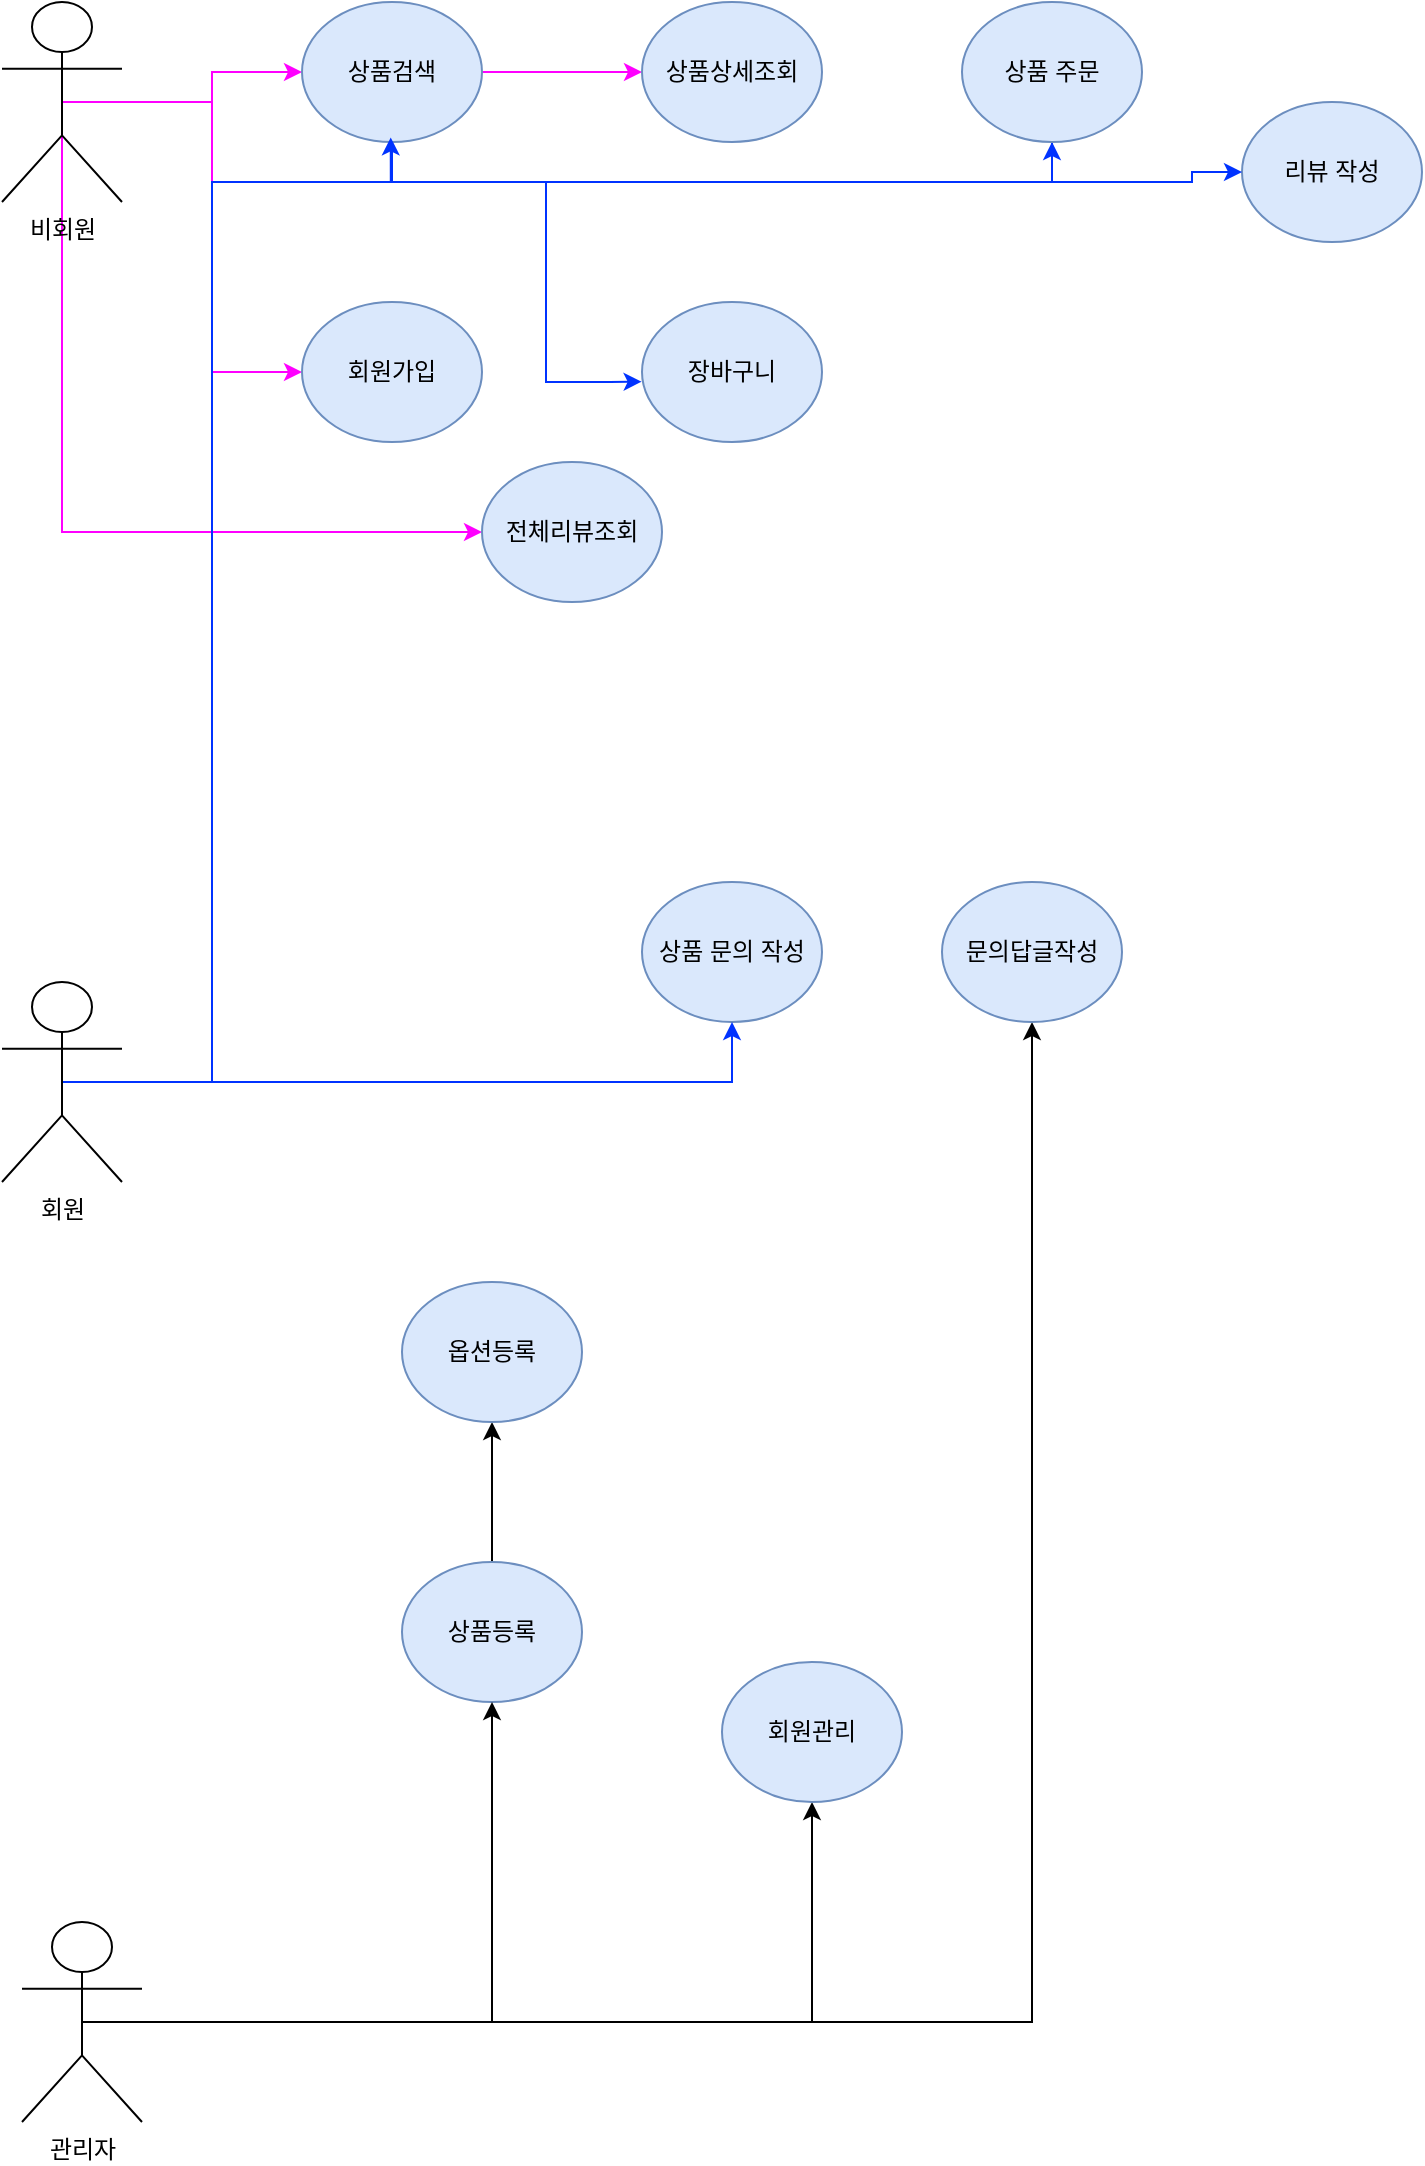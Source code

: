 <mxfile version="22.0.6" type="github" pages="3">
  <diagram name="페이지-1" id="helDZ65J9d7LbhVYJ8TA">
    <mxGraphModel dx="1434" dy="772" grid="1" gridSize="10" guides="1" tooltips="1" connect="1" arrows="1" fold="1" page="1" pageScale="1" pageWidth="827" pageHeight="1169" math="0" shadow="0">
      <root>
        <mxCell id="0" />
        <mxCell id="1" parent="0" />
        <mxCell id="D13G24P_psewHPVKqwpx-32" style="edgeStyle=orthogonalEdgeStyle;rounded=0;orthogonalLoop=1;jettySize=auto;html=1;exitX=0.5;exitY=0.5;exitDx=0;exitDy=0;exitPerimeter=0;strokeColor=#FF00FF;" edge="1" parent="1" source="2ykHLA-YZsZykx7SRu16-1" target="D13G24P_psewHPVKqwpx-1">
          <mxGeometry relative="1" as="geometry" />
        </mxCell>
        <mxCell id="D13G24P_psewHPVKqwpx-33" style="edgeStyle=orthogonalEdgeStyle;rounded=0;orthogonalLoop=1;jettySize=auto;html=1;exitX=0.5;exitY=0.5;exitDx=0;exitDy=0;exitPerimeter=0;entryX=0;entryY=0.5;entryDx=0;entryDy=0;strokeColor=#FF00FF;" edge="1" parent="1" source="2ykHLA-YZsZykx7SRu16-1" target="D13G24P_psewHPVKqwpx-2">
          <mxGeometry relative="1" as="geometry" />
        </mxCell>
        <mxCell id="D13G24P_psewHPVKqwpx-50" style="edgeStyle=orthogonalEdgeStyle;rounded=0;orthogonalLoop=1;jettySize=auto;html=1;exitX=0.5;exitY=0.5;exitDx=0;exitDy=0;exitPerimeter=0;entryX=0;entryY=0.5;entryDx=0;entryDy=0;strokeColor=#FF00FF;" edge="1" parent="1" source="2ykHLA-YZsZykx7SRu16-1" target="D13G24P_psewHPVKqwpx-48">
          <mxGeometry relative="1" as="geometry">
            <Array as="points">
              <mxPoint x="50" y="285" />
            </Array>
          </mxGeometry>
        </mxCell>
        <mxCell id="2ykHLA-YZsZykx7SRu16-1" value="비회원" style="shape=umlActor;verticalLabelPosition=bottom;verticalAlign=top;html=1;outlineConnect=0;" vertex="1" parent="1">
          <mxGeometry x="20" y="20" width="60" height="100" as="geometry" />
        </mxCell>
        <mxCell id="D13G24P_psewHPVKqwpx-39" style="edgeStyle=orthogonalEdgeStyle;rounded=0;orthogonalLoop=1;jettySize=auto;html=1;exitX=0.5;exitY=1;exitDx=0;exitDy=0;strokeColor=#0033FF;" edge="1" parent="1" source="D13G24P_psewHPVKqwpx-1" target="D13G24P_psewHPVKqwpx-28">
          <mxGeometry relative="1" as="geometry">
            <Array as="points">
              <mxPoint x="215" y="110" />
              <mxPoint x="545" y="110" />
            </Array>
          </mxGeometry>
        </mxCell>
        <mxCell id="D13G24P_psewHPVKqwpx-40" style="edgeStyle=orthogonalEdgeStyle;rounded=0;orthogonalLoop=1;jettySize=auto;html=1;exitX=0.5;exitY=1;exitDx=0;exitDy=0;entryX=-0.002;entryY=0.569;entryDx=0;entryDy=0;strokeColor=#0033FF;entryPerimeter=0;" edge="1" parent="1" target="D13G24P_psewHPVKqwpx-5">
          <mxGeometry relative="1" as="geometry">
            <mxPoint x="215" y="110" as="sourcePoint" />
            <mxPoint x="324.0" y="225" as="targetPoint" />
            <Array as="points">
              <mxPoint x="292" y="110" />
              <mxPoint x="292" y="210" />
              <mxPoint x="324" y="210" />
            </Array>
          </mxGeometry>
        </mxCell>
        <mxCell id="D13G24P_psewHPVKqwpx-47" style="edgeStyle=orthogonalEdgeStyle;rounded=0;orthogonalLoop=1;jettySize=auto;html=1;exitX=1;exitY=0.5;exitDx=0;exitDy=0;strokeColor=#FF00FF;" edge="1" parent="1" source="D13G24P_psewHPVKqwpx-1" target="D13G24P_psewHPVKqwpx-44">
          <mxGeometry relative="1" as="geometry" />
        </mxCell>
        <mxCell id="D13G24P_psewHPVKqwpx-1" value="상품검색" style="ellipse;whiteSpace=wrap;html=1;fillColor=#dae8fc;strokeColor=#6c8ebf;" vertex="1" parent="1">
          <mxGeometry x="170" y="20" width="90" height="70" as="geometry" />
        </mxCell>
        <mxCell id="D13G24P_psewHPVKqwpx-2" value="회원가입" style="ellipse;whiteSpace=wrap;html=1;fillColor=#dae8fc;strokeColor=#6c8ebf;" vertex="1" parent="1">
          <mxGeometry x="170" y="170" width="90" height="70" as="geometry" />
        </mxCell>
        <mxCell id="D13G24P_psewHPVKqwpx-5" value="장바구니" style="ellipse;whiteSpace=wrap;html=1;fillColor=#dae8fc;strokeColor=#6c8ebf;" vertex="1" parent="1">
          <mxGeometry x="340" y="170" width="90" height="70" as="geometry" />
        </mxCell>
        <mxCell id="D13G24P_psewHPVKqwpx-7" value="리뷰 작성" style="ellipse;whiteSpace=wrap;html=1;fillColor=#dae8fc;strokeColor=#6c8ebf;verticalAlign=middle;" vertex="1" parent="1">
          <mxGeometry x="640" y="70" width="90" height="70" as="geometry" />
        </mxCell>
        <mxCell id="D13G24P_psewHPVKqwpx-8" value="상품 문의 작성" style="ellipse;whiteSpace=wrap;html=1;fillColor=#dae8fc;strokeColor=#6c8ebf;" vertex="1" parent="1">
          <mxGeometry x="340" y="460" width="90" height="70" as="geometry" />
        </mxCell>
        <mxCell id="D13G24P_psewHPVKqwpx-55" style="edgeStyle=orthogonalEdgeStyle;rounded=0;orthogonalLoop=1;jettySize=auto;html=1;" edge="1" parent="1" source="D13G24P_psewHPVKqwpx-12" target="D13G24P_psewHPVKqwpx-54">
          <mxGeometry relative="1" as="geometry" />
        </mxCell>
        <mxCell id="D13G24P_psewHPVKqwpx-12" value="상품등록" style="ellipse;whiteSpace=wrap;html=1;fillColor=#dae8fc;strokeColor=#6c8ebf;" vertex="1" parent="1">
          <mxGeometry x="220" y="800" width="90" height="70" as="geometry" />
        </mxCell>
        <mxCell id="D13G24P_psewHPVKqwpx-42" style="edgeStyle=orthogonalEdgeStyle;rounded=0;orthogonalLoop=1;jettySize=auto;html=1;exitX=0.5;exitY=1;exitDx=0;exitDy=0;strokeColor=#0033FF;" edge="1" parent="1" source="D13G24P_psewHPVKqwpx-28" target="D13G24P_psewHPVKqwpx-7">
          <mxGeometry relative="1" as="geometry">
            <Array as="points" />
          </mxGeometry>
        </mxCell>
        <mxCell id="D13G24P_psewHPVKqwpx-28" value="상품 주문" style="ellipse;whiteSpace=wrap;html=1;fillColor=#dae8fc;strokeColor=#6c8ebf;" vertex="1" parent="1">
          <mxGeometry x="500" y="20" width="90" height="70" as="geometry" />
        </mxCell>
        <mxCell id="D13G24P_psewHPVKqwpx-38" style="edgeStyle=orthogonalEdgeStyle;rounded=0;orthogonalLoop=1;jettySize=auto;html=1;exitX=0.5;exitY=0.5;exitDx=0;exitDy=0;exitPerimeter=0;entryX=0.493;entryY=0.967;entryDx=0;entryDy=0;strokeColor=#0033FF;entryPerimeter=0;" edge="1" parent="1" target="D13G24P_psewHPVKqwpx-1">
          <mxGeometry relative="1" as="geometry">
            <mxPoint x="50" y="570" as="sourcePoint" />
            <mxPoint x="215" y="100" as="targetPoint" />
            <Array as="points">
              <mxPoint x="50" y="560" />
              <mxPoint x="125" y="560" />
              <mxPoint x="125" y="110" />
              <mxPoint x="214" y="110" />
            </Array>
          </mxGeometry>
        </mxCell>
        <mxCell id="D13G24P_psewHPVKqwpx-43" style="edgeStyle=orthogonalEdgeStyle;rounded=0;orthogonalLoop=1;jettySize=auto;html=1;exitX=0.5;exitY=0.5;exitDx=0;exitDy=0;exitPerimeter=0;entryX=0.5;entryY=1;entryDx=0;entryDy=0;strokeColor=#0033FF;" edge="1" parent="1" source="D13G24P_psewHPVKqwpx-37" target="D13G24P_psewHPVKqwpx-8">
          <mxGeometry relative="1" as="geometry" />
        </mxCell>
        <mxCell id="D13G24P_psewHPVKqwpx-37" value="회원" style="shape=umlActor;verticalLabelPosition=bottom;verticalAlign=top;html=1;outlineConnect=0;" vertex="1" parent="1">
          <mxGeometry x="20" y="510" width="60" height="100" as="geometry" />
        </mxCell>
        <mxCell id="D13G24P_psewHPVKqwpx-44" value="상품상세조회" style="ellipse;whiteSpace=wrap;html=1;fillColor=#dae8fc;strokeColor=#6c8ebf;" vertex="1" parent="1">
          <mxGeometry x="340" y="20" width="90" height="70" as="geometry" />
        </mxCell>
        <mxCell id="D13G24P_psewHPVKqwpx-48" value="전체리뷰조회" style="ellipse;whiteSpace=wrap;html=1;fillColor=#dae8fc;strokeColor=#6c8ebf;verticalAlign=middle;" vertex="1" parent="1">
          <mxGeometry x="260" y="250" width="90" height="70" as="geometry" />
        </mxCell>
        <mxCell id="D13G24P_psewHPVKqwpx-53" style="edgeStyle=orthogonalEdgeStyle;rounded=0;orthogonalLoop=1;jettySize=auto;html=1;exitX=0.5;exitY=0.5;exitDx=0;exitDy=0;exitPerimeter=0;entryX=0.5;entryY=1;entryDx=0;entryDy=0;" edge="1" parent="1" source="D13G24P_psewHPVKqwpx-52" target="D13G24P_psewHPVKqwpx-12">
          <mxGeometry relative="1" as="geometry" />
        </mxCell>
        <mxCell id="D13G24P_psewHPVKqwpx-57" style="edgeStyle=orthogonalEdgeStyle;rounded=0;orthogonalLoop=1;jettySize=auto;html=1;exitX=0.5;exitY=0.5;exitDx=0;exitDy=0;exitPerimeter=0;entryX=0.5;entryY=1;entryDx=0;entryDy=0;" edge="1" parent="1" source="D13G24P_psewHPVKqwpx-52" target="D13G24P_psewHPVKqwpx-56">
          <mxGeometry relative="1" as="geometry" />
        </mxCell>
        <mxCell id="D13G24P_psewHPVKqwpx-59" style="edgeStyle=orthogonalEdgeStyle;rounded=0;orthogonalLoop=1;jettySize=auto;html=1;exitX=0.5;exitY=0.5;exitDx=0;exitDy=0;exitPerimeter=0;" edge="1" parent="1" source="D13G24P_psewHPVKqwpx-52" target="D13G24P_psewHPVKqwpx-58">
          <mxGeometry relative="1" as="geometry" />
        </mxCell>
        <mxCell id="D13G24P_psewHPVKqwpx-52" value="관리자" style="shape=umlActor;verticalLabelPosition=bottom;verticalAlign=top;html=1;outlineConnect=0;" vertex="1" parent="1">
          <mxGeometry x="30" y="980" width="60" height="100" as="geometry" />
        </mxCell>
        <mxCell id="D13G24P_psewHPVKqwpx-54" value="옵션등록" style="ellipse;whiteSpace=wrap;html=1;fillColor=#dae8fc;strokeColor=#6c8ebf;" vertex="1" parent="1">
          <mxGeometry x="220" y="660" width="90" height="70" as="geometry" />
        </mxCell>
        <mxCell id="D13G24P_psewHPVKqwpx-56" value="문의답글작성" style="ellipse;whiteSpace=wrap;html=1;fillColor=#dae8fc;strokeColor=#6c8ebf;" vertex="1" parent="1">
          <mxGeometry x="490" y="460" width="90" height="70" as="geometry" />
        </mxCell>
        <mxCell id="D13G24P_psewHPVKqwpx-58" value="회원관리" style="ellipse;whiteSpace=wrap;html=1;fillColor=#dae8fc;strokeColor=#6c8ebf;" vertex="1" parent="1">
          <mxGeometry x="380" y="850" width="90" height="70" as="geometry" />
        </mxCell>
      </root>
    </mxGraphModel>
  </diagram>
  <diagram name="페이지-1의 복사본" id="YFfPLd4aPt5hmFlS_pYx">
    <mxGraphModel dx="2868" dy="2713" grid="1" gridSize="10" guides="1" tooltips="1" connect="1" arrows="1" fold="1" page="1" pageScale="1" pageWidth="827" pageHeight="1169" math="0" shadow="0">
      <root>
        <mxCell id="C4L-kRp01gvbjFaNgZAF-0" />
        <mxCell id="C4L-kRp01gvbjFaNgZAF-1" parent="C4L-kRp01gvbjFaNgZAF-0" />
        <mxCell id="ckf514srr2MmREbhwsOH-87" style="edgeStyle=orthogonalEdgeStyle;rounded=0;orthogonalLoop=1;jettySize=auto;html=1;exitX=1;exitY=0.333;exitDx=0;exitDy=0;exitPerimeter=0;entryX=0;entryY=0.5;entryDx=0;entryDy=0;strokeColor=#002AFF;" edge="1" parent="C4L-kRp01gvbjFaNgZAF-1" source="C4L-kRp01gvbjFaNgZAF-5" target="C4L-kRp01gvbjFaNgZAF-10">
          <mxGeometry relative="1" as="geometry">
            <Array as="points">
              <mxPoint x="150" y="-32" />
              <mxPoint x="150" y="455" />
            </Array>
          </mxGeometry>
        </mxCell>
        <mxCell id="ckf514srr2MmREbhwsOH-88" style="edgeStyle=orthogonalEdgeStyle;rounded=0;orthogonalLoop=1;jettySize=auto;html=1;exitX=1;exitY=0.333;exitDx=0;exitDy=0;exitPerimeter=0;entryX=0;entryY=0.5;entryDx=0;entryDy=0;strokeColor=#002AFF;" edge="1" parent="C4L-kRp01gvbjFaNgZAF-1" source="C4L-kRp01gvbjFaNgZAF-5" target="ckf514srr2MmREbhwsOH-21">
          <mxGeometry relative="1" as="geometry">
            <Array as="points">
              <mxPoint x="150" y="-32" />
              <mxPoint x="150" y="705" />
            </Array>
          </mxGeometry>
        </mxCell>
        <mxCell id="ckf514srr2MmREbhwsOH-89" style="edgeStyle=orthogonalEdgeStyle;rounded=0;orthogonalLoop=1;jettySize=auto;html=1;exitX=1;exitY=0.333;exitDx=0;exitDy=0;exitPerimeter=0;entryX=0.004;entryY=0.676;entryDx=0;entryDy=0;entryPerimeter=0;strokeColor=#002AFF;" edge="1" parent="C4L-kRp01gvbjFaNgZAF-1" source="C4L-kRp01gvbjFaNgZAF-5" target="ckf514srr2MmREbhwsOH-66">
          <mxGeometry relative="1" as="geometry">
            <Array as="points">
              <mxPoint x="150" y="-32" />
              <mxPoint x="150" y="1207" />
            </Array>
          </mxGeometry>
        </mxCell>
        <mxCell id="ckf514srr2MmREbhwsOH-85" style="edgeStyle=orthogonalEdgeStyle;rounded=0;orthogonalLoop=1;jettySize=auto;html=1;exitX=1;exitY=0.333;exitDx=0;exitDy=0;exitPerimeter=0;entryX=0;entryY=0.5;entryDx=0;entryDy=0;strokeColor=#002AFF;" edge="1" parent="C4L-kRp01gvbjFaNgZAF-1" source="C4L-kRp01gvbjFaNgZAF-5" target="C4L-kRp01gvbjFaNgZAF-9">
          <mxGeometry relative="1" as="geometry">
            <Array as="points">
              <mxPoint x="150" y="-32" />
              <mxPoint x="150" y="-75" />
            </Array>
          </mxGeometry>
        </mxCell>
        <mxCell id="C4L-kRp01gvbjFaNgZAF-5" value="비회원" style="shape=umlActor;verticalLabelPosition=bottom;verticalAlign=top;html=1;outlineConnect=0;fillColor=#002AFF;" vertex="1" parent="C4L-kRp01gvbjFaNgZAF-1">
          <mxGeometry x="30" y="-65" width="60" height="100" as="geometry" />
        </mxCell>
        <mxCell id="ckf514srr2MmREbhwsOH-91" style="edgeStyle=orthogonalEdgeStyle;rounded=0;orthogonalLoop=1;jettySize=auto;html=1;exitX=1;exitY=1;exitDx=0;exitDy=0;entryX=0.5;entryY=0;entryDx=0;entryDy=0;strokeColor=#002AFF;" edge="1" parent="C4L-kRp01gvbjFaNgZAF-1" source="C4L-kRp01gvbjFaNgZAF-9" target="ckf514srr2MmREbhwsOH-32">
          <mxGeometry relative="1" as="geometry">
            <Array as="points">
              <mxPoint x="427" y="-35" />
              <mxPoint x="480" y="-35" />
            </Array>
          </mxGeometry>
        </mxCell>
        <mxCell id="ckf514srr2MmREbhwsOH-109" style="edgeStyle=orthogonalEdgeStyle;rounded=0;orthogonalLoop=1;jettySize=auto;html=1;exitX=0.5;exitY=1;exitDx=0;exitDy=0;entryX=0.5;entryY=0;entryDx=0;entryDy=0;strokeColor=#FF3333;" edge="1" parent="C4L-kRp01gvbjFaNgZAF-1" source="C4L-kRp01gvbjFaNgZAF-9" target="ckf514srr2MmREbhwsOH-31">
          <mxGeometry relative="1" as="geometry" />
        </mxCell>
        <mxCell id="ckf514srr2MmREbhwsOH-116" style="edgeStyle=orthogonalEdgeStyle;rounded=0;orthogonalLoop=1;jettySize=auto;html=1;exitX=0;exitY=1;exitDx=0;exitDy=0;entryX=0.75;entryY=0;entryDx=0;entryDy=0;strokeColor=#EE00FF;" edge="1" parent="C4L-kRp01gvbjFaNgZAF-1" source="C4L-kRp01gvbjFaNgZAF-9" target="ckf514srr2MmREbhwsOH-65">
          <mxGeometry relative="1" as="geometry">
            <Array as="points">
              <mxPoint x="360" y="-50" />
              <mxPoint x="360" y="-30" />
              <mxPoint x="330" y="-30" />
            </Array>
          </mxGeometry>
        </mxCell>
        <mxCell id="ckf514srr2MmREbhwsOH-117" style="edgeStyle=orthogonalEdgeStyle;rounded=0;orthogonalLoop=1;jettySize=auto;html=1;exitX=1;exitY=1;exitDx=0;exitDy=0;entryX=0.25;entryY=0;entryDx=0;entryDy=0;strokeColor=#EE00FF;" edge="1" parent="C4L-kRp01gvbjFaNgZAF-1" source="C4L-kRp01gvbjFaNgZAF-9" target="ckf514srr2MmREbhwsOH-32">
          <mxGeometry relative="1" as="geometry">
            <Array as="points">
              <mxPoint x="427" y="-30" />
              <mxPoint x="460" y="-30" />
            </Array>
          </mxGeometry>
        </mxCell>
        <mxCell id="ckf514srr2MmREbhwsOH-118" style="edgeStyle=orthogonalEdgeStyle;rounded=0;orthogonalLoop=1;jettySize=auto;html=1;exitX=1;exitY=1;exitDx=0;exitDy=0;strokeColor=#EE00FF;" edge="1" parent="C4L-kRp01gvbjFaNgZAF-1" source="C4L-kRp01gvbjFaNgZAF-9" target="ckf514srr2MmREbhwsOH-92">
          <mxGeometry relative="1" as="geometry" />
        </mxCell>
        <mxCell id="C4L-kRp01gvbjFaNgZAF-9" value="상품" style="ellipse;whiteSpace=wrap;html=1;fillColor=#dae8fc;strokeColor=#6c8ebf;" vertex="1" parent="C4L-kRp01gvbjFaNgZAF-1">
          <mxGeometry x="350" y="-110" width="90" height="70" as="geometry" />
        </mxCell>
        <mxCell id="ckf514srr2MmREbhwsOH-94" style="edgeStyle=orthogonalEdgeStyle;rounded=0;orthogonalLoop=1;jettySize=auto;html=1;exitX=0.5;exitY=1;exitDx=0;exitDy=0;entryX=0.75;entryY=0;entryDx=0;entryDy=0;strokeColor=#002AFF;" edge="1" parent="C4L-kRp01gvbjFaNgZAF-1" source="C4L-kRp01gvbjFaNgZAF-10" target="ckf514srr2MmREbhwsOH-42">
          <mxGeometry relative="1" as="geometry">
            <mxPoint x="343.245" y="489.909" as="sourcePoint" />
            <mxPoint x="260" y="530.11" as="targetPoint" />
            <Array as="points">
              <mxPoint x="240" y="490" />
            </Array>
          </mxGeometry>
        </mxCell>
        <mxCell id="ckf514srr2MmREbhwsOH-108" style="edgeStyle=orthogonalEdgeStyle;rounded=0;orthogonalLoop=1;jettySize=auto;html=1;exitX=0.5;exitY=1;exitDx=0;exitDy=0;strokeColor=#FF3333;" edge="1" parent="C4L-kRp01gvbjFaNgZAF-1" source="C4L-kRp01gvbjFaNgZAF-10" target="ckf514srr2MmREbhwsOH-44">
          <mxGeometry relative="1" as="geometry">
            <Array as="points">
              <mxPoint x="470" y="490" />
            </Array>
          </mxGeometry>
        </mxCell>
        <mxCell id="ckf514srr2MmREbhwsOH-136" style="edgeStyle=orthogonalEdgeStyle;rounded=0;orthogonalLoop=1;jettySize=auto;html=1;exitX=1;exitY=1;exitDx=0;exitDy=0;entryX=0.5;entryY=0;entryDx=0;entryDy=0;strokeColor=#EE00FF;" edge="1" parent="C4L-kRp01gvbjFaNgZAF-1" source="C4L-kRp01gvbjFaNgZAF-10" target="ckf514srr2MmREbhwsOH-135">
          <mxGeometry relative="1" as="geometry" />
        </mxCell>
        <mxCell id="ckf514srr2MmREbhwsOH-139" style="edgeStyle=orthogonalEdgeStyle;rounded=0;orthogonalLoop=1;jettySize=auto;html=1;exitX=1;exitY=1;exitDx=0;exitDy=0;entryX=0.5;entryY=0;entryDx=0;entryDy=0;strokeColor=#EE00FF;" edge="1" parent="C4L-kRp01gvbjFaNgZAF-1" source="C4L-kRp01gvbjFaNgZAF-10" target="ckf514srr2MmREbhwsOH-137">
          <mxGeometry relative="1" as="geometry" />
        </mxCell>
        <mxCell id="ckf514srr2MmREbhwsOH-144" style="edgeStyle=orthogonalEdgeStyle;rounded=0;orthogonalLoop=1;jettySize=auto;html=1;exitX=0;exitY=1;exitDx=0;exitDy=0;entryX=0.5;entryY=0;entryDx=0;entryDy=0;strokeColor=#EE00FF;" edge="1" parent="C4L-kRp01gvbjFaNgZAF-1" source="C4L-kRp01gvbjFaNgZAF-10" target="ckf514srr2MmREbhwsOH-140">
          <mxGeometry relative="1" as="geometry" />
        </mxCell>
        <mxCell id="C4L-kRp01gvbjFaNgZAF-10" value="회원" style="ellipse;whiteSpace=wrap;html=1;fillColor=#dae8fc;strokeColor=#6c8ebf;" vertex="1" parent="C4L-kRp01gvbjFaNgZAF-1">
          <mxGeometry x="330" y="420" width="90" height="70" as="geometry" />
        </mxCell>
        <mxCell id="ckf514srr2MmREbhwsOH-105" style="edgeStyle=orthogonalEdgeStyle;rounded=0;orthogonalLoop=1;jettySize=auto;html=1;exitX=1;exitY=1;exitDx=0;exitDy=0;entryX=0.5;entryY=0;entryDx=0;entryDy=0;strokeColor=#FF3333;" edge="1" parent="C4L-kRp01gvbjFaNgZAF-1" source="C4L-kRp01gvbjFaNgZAF-13" target="ckf514srr2MmREbhwsOH-49">
          <mxGeometry relative="1" as="geometry" />
        </mxCell>
        <mxCell id="ckf514srr2MmREbhwsOH-106" style="edgeStyle=orthogonalEdgeStyle;rounded=0;orthogonalLoop=1;jettySize=auto;html=1;exitX=1;exitY=1;exitDx=0;exitDy=0;entryX=0.5;entryY=0;entryDx=0;entryDy=0;strokeColor=#FF3333;" edge="1" parent="C4L-kRp01gvbjFaNgZAF-1" source="C4L-kRp01gvbjFaNgZAF-13" target="ckf514srr2MmREbhwsOH-48">
          <mxGeometry relative="1" as="geometry" />
        </mxCell>
        <mxCell id="ckf514srr2MmREbhwsOH-129" style="edgeStyle=orthogonalEdgeStyle;rounded=0;orthogonalLoop=1;jettySize=auto;html=1;exitX=0;exitY=1;exitDx=0;exitDy=0;strokeColor=#EE00FF;" edge="1" parent="C4L-kRp01gvbjFaNgZAF-1" source="C4L-kRp01gvbjFaNgZAF-13" target="ckf514srr2MmREbhwsOH-45">
          <mxGeometry relative="1" as="geometry" />
        </mxCell>
        <mxCell id="ckf514srr2MmREbhwsOH-130" style="edgeStyle=orthogonalEdgeStyle;rounded=0;orthogonalLoop=1;jettySize=auto;html=1;exitX=0;exitY=1;exitDx=0;exitDy=0;entryX=0.5;entryY=0;entryDx=0;entryDy=0;strokeColor=#EE00FF;" edge="1" parent="C4L-kRp01gvbjFaNgZAF-1" source="C4L-kRp01gvbjFaNgZAF-13" target="ckf514srr2MmREbhwsOH-46">
          <mxGeometry relative="1" as="geometry" />
        </mxCell>
        <mxCell id="C4L-kRp01gvbjFaNgZAF-13" value="상품문의" style="ellipse;whiteSpace=wrap;html=1;fillColor=#dae8fc;strokeColor=#6c8ebf;" vertex="1" parent="C4L-kRp01gvbjFaNgZAF-1">
          <mxGeometry x="317" y="910" width="90" height="70" as="geometry" />
        </mxCell>
        <mxCell id="ckf514srr2MmREbhwsOH-110" style="edgeStyle=orthogonalEdgeStyle;rounded=0;orthogonalLoop=1;jettySize=auto;html=1;exitX=0.5;exitY=0;exitDx=0;exitDy=0;exitPerimeter=0;entryX=1;entryY=0.5;entryDx=0;entryDy=0;strokeColor=#EE00FF;" edge="1" parent="C4L-kRp01gvbjFaNgZAF-1" source="C4L-kRp01gvbjFaNgZAF-20" target="C4L-kRp01gvbjFaNgZAF-9">
          <mxGeometry relative="1" as="geometry" />
        </mxCell>
        <mxCell id="ckf514srr2MmREbhwsOH-111" style="edgeStyle=orthogonalEdgeStyle;rounded=0;orthogonalLoop=1;jettySize=auto;html=1;exitX=0.5;exitY=0;exitDx=0;exitDy=0;exitPerimeter=0;entryX=1;entryY=0.5;entryDx=0;entryDy=0;strokeColor=#EE00FF;" edge="1" parent="C4L-kRp01gvbjFaNgZAF-1" source="C4L-kRp01gvbjFaNgZAF-20" target="ckf514srr2MmREbhwsOH-36">
          <mxGeometry relative="1" as="geometry" />
        </mxCell>
        <mxCell id="ckf514srr2MmREbhwsOH-112" style="edgeStyle=orthogonalEdgeStyle;rounded=0;orthogonalLoop=1;jettySize=auto;html=1;exitX=0.5;exitY=0;exitDx=0;exitDy=0;exitPerimeter=0;strokeColor=#EE00FF;" edge="1" parent="C4L-kRp01gvbjFaNgZAF-1" source="C4L-kRp01gvbjFaNgZAF-20" target="C4L-kRp01gvbjFaNgZAF-10">
          <mxGeometry relative="1" as="geometry" />
        </mxCell>
        <mxCell id="ckf514srr2MmREbhwsOH-113" style="edgeStyle=orthogonalEdgeStyle;rounded=0;orthogonalLoop=1;jettySize=auto;html=1;exitX=0;exitY=1;exitDx=0;exitDy=0;exitPerimeter=0;strokeColor=#EE00FF;" edge="1" parent="C4L-kRp01gvbjFaNgZAF-1" source="C4L-kRp01gvbjFaNgZAF-20" target="ckf514srr2MmREbhwsOH-21">
          <mxGeometry relative="1" as="geometry" />
        </mxCell>
        <mxCell id="ckf514srr2MmREbhwsOH-114" style="edgeStyle=orthogonalEdgeStyle;rounded=0;orthogonalLoop=1;jettySize=auto;html=1;exitX=0;exitY=1;exitDx=0;exitDy=0;exitPerimeter=0;strokeColor=#EE00FF;" edge="1" parent="C4L-kRp01gvbjFaNgZAF-1" source="C4L-kRp01gvbjFaNgZAF-20" target="C4L-kRp01gvbjFaNgZAF-13">
          <mxGeometry relative="1" as="geometry">
            <Array as="points">
              <mxPoint x="730" y="945" />
            </Array>
          </mxGeometry>
        </mxCell>
        <mxCell id="ckf514srr2MmREbhwsOH-115" style="edgeStyle=orthogonalEdgeStyle;rounded=0;orthogonalLoop=1;jettySize=auto;html=1;exitX=0;exitY=1;exitDx=0;exitDy=0;exitPerimeter=0;entryX=1;entryY=0.5;entryDx=0;entryDy=0;strokeColor=#EE00FF;" edge="1" parent="C4L-kRp01gvbjFaNgZAF-1" source="C4L-kRp01gvbjFaNgZAF-20" target="ckf514srr2MmREbhwsOH-66">
          <mxGeometry relative="1" as="geometry" />
        </mxCell>
        <mxCell id="C4L-kRp01gvbjFaNgZAF-20" value="회원" style="shape=umlActor;verticalLabelPosition=bottom;verticalAlign=top;html=1;outlineConnect=0;fillColor=#EE00FF;" vertex="1" parent="C4L-kRp01gvbjFaNgZAF-1">
          <mxGeometry x="730" y="460" width="60" height="100" as="geometry" />
        </mxCell>
        <mxCell id="ckf514srr2MmREbhwsOH-96" style="edgeStyle=orthogonalEdgeStyle;rounded=0;orthogonalLoop=1;jettySize=auto;html=1;exitX=1;exitY=0.333;exitDx=0;exitDy=0;exitPerimeter=0;entryX=0;entryY=0.5;entryDx=0;entryDy=0;strokeColor=#FF3333;" edge="1" parent="C4L-kRp01gvbjFaNgZAF-1" source="C4L-kRp01gvbjFaNgZAF-26" target="ckf514srr2MmREbhwsOH-66">
          <mxGeometry relative="1" as="geometry">
            <Array as="points">
              <mxPoint x="150" y="1013" />
              <mxPoint x="150" y="1195" />
            </Array>
          </mxGeometry>
        </mxCell>
        <mxCell id="ckf514srr2MmREbhwsOH-97" style="edgeStyle=orthogonalEdgeStyle;rounded=0;orthogonalLoop=1;jettySize=auto;html=1;exitX=1;exitY=0.333;exitDx=0;exitDy=0;exitPerimeter=0;strokeColor=#FF3333;" edge="1" parent="C4L-kRp01gvbjFaNgZAF-1" source="C4L-kRp01gvbjFaNgZAF-26" target="C4L-kRp01gvbjFaNgZAF-13">
          <mxGeometry relative="1" as="geometry" />
        </mxCell>
        <mxCell id="ckf514srr2MmREbhwsOH-99" style="edgeStyle=orthogonalEdgeStyle;rounded=0;orthogonalLoop=1;jettySize=auto;html=1;exitX=1;exitY=0.333;exitDx=0;exitDy=0;exitPerimeter=0;entryX=0.045;entryY=0.285;entryDx=0;entryDy=0;entryPerimeter=0;strokeColor=#FF3333;" edge="1" parent="C4L-kRp01gvbjFaNgZAF-1" source="C4L-kRp01gvbjFaNgZAF-26" target="C4L-kRp01gvbjFaNgZAF-10">
          <mxGeometry relative="1" as="geometry">
            <Array as="points">
              <mxPoint x="150" y="1013" />
              <mxPoint x="150" y="440" />
            </Array>
          </mxGeometry>
        </mxCell>
        <mxCell id="ckf514srr2MmREbhwsOH-100" style="edgeStyle=orthogonalEdgeStyle;rounded=0;orthogonalLoop=1;jettySize=auto;html=1;exitX=1;exitY=0.333;exitDx=0;exitDy=0;exitPerimeter=0;strokeColor=#FF3333;entryX=0.062;entryY=0.292;entryDx=0;entryDy=0;entryPerimeter=0;" edge="1" parent="C4L-kRp01gvbjFaNgZAF-1" source="C4L-kRp01gvbjFaNgZAF-26" target="C4L-kRp01gvbjFaNgZAF-9">
          <mxGeometry relative="1" as="geometry">
            <mxPoint x="350" y="-90" as="targetPoint" />
            <Array as="points">
              <mxPoint x="150" y="1013" />
              <mxPoint x="150" y="-90" />
              <mxPoint x="350" y="-90" />
            </Array>
          </mxGeometry>
        </mxCell>
        <mxCell id="C4L-kRp01gvbjFaNgZAF-26" value="관리자" style="shape=umlActor;verticalLabelPosition=bottom;verticalAlign=top;html=1;outlineConnect=0;fillColor=#FF3333;" vertex="1" parent="C4L-kRp01gvbjFaNgZAF-1">
          <mxGeometry x="30" y="980" width="60" height="100" as="geometry" />
        </mxCell>
        <mxCell id="ckf514srr2MmREbhwsOH-124" style="edgeStyle=orthogonalEdgeStyle;rounded=0;orthogonalLoop=1;jettySize=auto;html=1;exitX=0;exitY=1;exitDx=0;exitDy=0;entryX=0.5;entryY=0;entryDx=0;entryDy=0;strokeColor=#EE00FF;" edge="1" parent="C4L-kRp01gvbjFaNgZAF-1" source="ckf514srr2MmREbhwsOH-21" target="ckf514srr2MmREbhwsOH-22">
          <mxGeometry relative="1" as="geometry" />
        </mxCell>
        <mxCell id="ckf514srr2MmREbhwsOH-128" style="edgeStyle=orthogonalEdgeStyle;rounded=0;orthogonalLoop=1;jettySize=auto;html=1;exitX=1;exitY=1;exitDx=0;exitDy=0;entryX=0.5;entryY=0;entryDx=0;entryDy=0;strokeColor=#EE00FF;" edge="1" parent="C4L-kRp01gvbjFaNgZAF-1" source="ckf514srr2MmREbhwsOH-21" target="ckf514srr2MmREbhwsOH-27">
          <mxGeometry relative="1" as="geometry" />
        </mxCell>
        <mxCell id="ckf514srr2MmREbhwsOH-21" value="리뷰" style="ellipse;whiteSpace=wrap;html=1;fillColor=#dae8fc;strokeColor=#6c8ebf;verticalAlign=middle;" vertex="1" parent="C4L-kRp01gvbjFaNgZAF-1">
          <mxGeometry x="310" y="670" width="90" height="70" as="geometry" />
        </mxCell>
        <mxCell id="ckf514srr2MmREbhwsOH-22" value="작성" style="rounded=1;whiteSpace=wrap;html=1;" vertex="1" parent="C4L-kRp01gvbjFaNgZAF-1">
          <mxGeometry x="180" y="760" width="80" height="30" as="geometry" />
        </mxCell>
        <mxCell id="ckf514srr2MmREbhwsOH-23" value="수정" style="rounded=1;whiteSpace=wrap;html=1;" vertex="1" parent="C4L-kRp01gvbjFaNgZAF-1">
          <mxGeometry x="270" y="760" width="80" height="30" as="geometry" />
        </mxCell>
        <mxCell id="ckf514srr2MmREbhwsOH-24" style="edgeStyle=orthogonalEdgeStyle;rounded=0;orthogonalLoop=1;jettySize=auto;html=1;exitX=0.75;exitY=0;exitDx=0;exitDy=0;" edge="1" parent="C4L-kRp01gvbjFaNgZAF-1" source="ckf514srr2MmREbhwsOH-25">
          <mxGeometry relative="1" as="geometry">
            <mxPoint x="419.857" y="760.143" as="targetPoint" />
          </mxGeometry>
        </mxCell>
        <mxCell id="ckf514srr2MmREbhwsOH-25" value="삭제" style="rounded=1;whiteSpace=wrap;html=1;" vertex="1" parent="C4L-kRp01gvbjFaNgZAF-1">
          <mxGeometry x="360" y="760" width="80" height="30" as="geometry" />
        </mxCell>
        <mxCell id="ckf514srr2MmREbhwsOH-26" value="전체조회" style="rounded=1;whiteSpace=wrap;html=1;" vertex="1" parent="C4L-kRp01gvbjFaNgZAF-1">
          <mxGeometry x="450" y="760" width="80" height="30" as="geometry" />
        </mxCell>
        <mxCell id="ckf514srr2MmREbhwsOH-27" value="회원조회" style="rounded=1;whiteSpace=wrap;html=1;" vertex="1" parent="C4L-kRp01gvbjFaNgZAF-1">
          <mxGeometry x="540" y="760" width="80" height="30" as="geometry" />
        </mxCell>
        <mxCell id="ckf514srr2MmREbhwsOH-30" style="edgeStyle=orthogonalEdgeStyle;rounded=0;orthogonalLoop=1;jettySize=auto;html=1;exitX=1;exitY=0.5;exitDx=0;exitDy=0;entryX=0.75;entryY=0;entryDx=0;entryDy=0;strokeColor=#002AFF;" edge="1" parent="C4L-kRp01gvbjFaNgZAF-1" source="ckf514srr2MmREbhwsOH-21" target="ckf514srr2MmREbhwsOH-26">
          <mxGeometry relative="1" as="geometry">
            <Array as="points">
              <mxPoint x="510" y="705" />
            </Array>
          </mxGeometry>
        </mxCell>
        <mxCell id="ckf514srr2MmREbhwsOH-152" style="edgeStyle=orthogonalEdgeStyle;rounded=0;orthogonalLoop=1;jettySize=auto;html=1;exitX=0.5;exitY=1;exitDx=0;exitDy=0;entryX=0.5;entryY=0;entryDx=0;entryDy=0;strokeColor=#FF3333;" edge="1" parent="C4L-kRp01gvbjFaNgZAF-1" source="ckf514srr2MmREbhwsOH-31" target="ckf514srr2MmREbhwsOH-151">
          <mxGeometry relative="1" as="geometry">
            <Array as="points">
              <mxPoint x="395" y="35" />
              <mxPoint x="297" y="35" />
            </Array>
          </mxGeometry>
        </mxCell>
        <mxCell id="ckf514srr2MmREbhwsOH-31" value="등록" style="rounded=1;whiteSpace=wrap;html=1;" vertex="1" parent="C4L-kRp01gvbjFaNgZAF-1">
          <mxGeometry x="355" y="-15" width="80" height="30" as="geometry" />
        </mxCell>
        <mxCell id="ckf514srr2MmREbhwsOH-32" value="상세조회" style="rounded=1;whiteSpace=wrap;html=1;" vertex="1" parent="C4L-kRp01gvbjFaNgZAF-1">
          <mxGeometry x="440" y="-15" width="80" height="30" as="geometry" />
        </mxCell>
        <mxCell id="ckf514srr2MmREbhwsOH-119" style="edgeStyle=orthogonalEdgeStyle;rounded=0;orthogonalLoop=1;jettySize=auto;html=1;exitX=0;exitY=1;exitDx=0;exitDy=0;entryX=0.5;entryY=0;entryDx=0;entryDy=0;strokeColor=#EE00FF;" edge="1" parent="C4L-kRp01gvbjFaNgZAF-1" source="ckf514srr2MmREbhwsOH-36" target="ckf514srr2MmREbhwsOH-38">
          <mxGeometry relative="1" as="geometry">
            <Array as="points">
              <mxPoint x="353" y="230" />
              <mxPoint x="310" y="230" />
            </Array>
          </mxGeometry>
        </mxCell>
        <mxCell id="ckf514srr2MmREbhwsOH-121" style="edgeStyle=orthogonalEdgeStyle;rounded=0;orthogonalLoop=1;jettySize=auto;html=1;exitX=1;exitY=1;exitDx=0;exitDy=0;entryX=0.5;entryY=0;entryDx=0;entryDy=0;strokeColor=#EE00FF;" edge="1" parent="C4L-kRp01gvbjFaNgZAF-1" source="ckf514srr2MmREbhwsOH-36" target="ckf514srr2MmREbhwsOH-40">
          <mxGeometry relative="1" as="geometry" />
        </mxCell>
        <mxCell id="ckf514srr2MmREbhwsOH-36" value="주문" style="ellipse;whiteSpace=wrap;html=1;fillColor=#dae8fc;strokeColor=#6c8ebf;verticalAlign=middle;" vertex="1" parent="C4L-kRp01gvbjFaNgZAF-1">
          <mxGeometry x="340" y="150" width="90" height="70" as="geometry" />
        </mxCell>
        <mxCell id="ckf514srr2MmREbhwsOH-38" value="주문하기" style="rounded=1;whiteSpace=wrap;html=1;" vertex="1" parent="C4L-kRp01gvbjFaNgZAF-1">
          <mxGeometry x="270" y="250" width="80" height="30" as="geometry" />
        </mxCell>
        <mxCell id="ckf514srr2MmREbhwsOH-39" value="주문내역조회" style="rounded=1;whiteSpace=wrap;html=1;" vertex="1" parent="C4L-kRp01gvbjFaNgZAF-1">
          <mxGeometry x="360" y="250" width="80" height="30" as="geometry" />
        </mxCell>
        <mxCell id="ckf514srr2MmREbhwsOH-40" value="주문상세조회" style="rounded=1;whiteSpace=wrap;html=1;" vertex="1" parent="C4L-kRp01gvbjFaNgZAF-1">
          <mxGeometry x="450" y="250" width="80" height="30" as="geometry" />
        </mxCell>
        <mxCell id="ckf514srr2MmREbhwsOH-42" value="회원가입" style="rounded=1;whiteSpace=wrap;html=1;" vertex="1" parent="C4L-kRp01gvbjFaNgZAF-1">
          <mxGeometry x="180" y="520" width="80" height="30" as="geometry" />
        </mxCell>
        <mxCell id="ckf514srr2MmREbhwsOH-43" value="회원정보수정" style="rounded=1;whiteSpace=wrap;html=1;" vertex="1" parent="C4L-kRp01gvbjFaNgZAF-1">
          <mxGeometry x="355" y="520" width="80" height="30" as="geometry" />
        </mxCell>
        <mxCell id="ckf514srr2MmREbhwsOH-44" value="회원관리" style="rounded=1;whiteSpace=wrap;html=1;" vertex="1" parent="C4L-kRp01gvbjFaNgZAF-1">
          <mxGeometry x="440" y="520" width="80" height="30" as="geometry" />
        </mxCell>
        <mxCell id="ckf514srr2MmREbhwsOH-45" value="작성" style="rounded=1;whiteSpace=wrap;html=1;" vertex="1" parent="C4L-kRp01gvbjFaNgZAF-1">
          <mxGeometry x="170" y="1040" width="80" height="30" as="geometry" />
        </mxCell>
        <mxCell id="ckf514srr2MmREbhwsOH-46" value="수정" style="rounded=1;whiteSpace=wrap;html=1;" vertex="1" parent="C4L-kRp01gvbjFaNgZAF-1">
          <mxGeometry x="260" y="1040" width="80" height="30" as="geometry" />
        </mxCell>
        <mxCell id="ckf514srr2MmREbhwsOH-47" value="삭제" style="rounded=1;whiteSpace=wrap;html=1;" vertex="1" parent="C4L-kRp01gvbjFaNgZAF-1">
          <mxGeometry x="350" y="1040" width="80" height="30" as="geometry" />
        </mxCell>
        <mxCell id="ckf514srr2MmREbhwsOH-48" value="전체조회" style="rounded=1;whiteSpace=wrap;html=1;" vertex="1" parent="C4L-kRp01gvbjFaNgZAF-1">
          <mxGeometry x="440" y="1040" width="80" height="30" as="geometry" />
        </mxCell>
        <mxCell id="ckf514srr2MmREbhwsOH-49" value="답글작성" style="rounded=1;whiteSpace=wrap;html=1;" vertex="1" parent="C4L-kRp01gvbjFaNgZAF-1">
          <mxGeometry x="530" y="1040" width="80" height="30" as="geometry" />
        </mxCell>
        <mxCell id="ckf514srr2MmREbhwsOH-65" value="검색" style="rounded=1;whiteSpace=wrap;html=1;" vertex="1" parent="C4L-kRp01gvbjFaNgZAF-1">
          <mxGeometry x="270" y="-15" width="80" height="30" as="geometry" />
        </mxCell>
        <mxCell id="ckf514srr2MmREbhwsOH-95" style="edgeStyle=orthogonalEdgeStyle;rounded=0;orthogonalLoop=1;jettySize=auto;html=1;exitX=1;exitY=1;exitDx=0;exitDy=0;entryX=0.5;entryY=0;entryDx=0;entryDy=0;strokeColor=#002AFF;" edge="1" parent="C4L-kRp01gvbjFaNgZAF-1" source="ckf514srr2MmREbhwsOH-66" target="ckf514srr2MmREbhwsOH-70">
          <mxGeometry relative="1" as="geometry" />
        </mxCell>
        <mxCell id="ckf514srr2MmREbhwsOH-101" style="edgeStyle=orthogonalEdgeStyle;rounded=0;orthogonalLoop=1;jettySize=auto;html=1;exitX=0;exitY=1;exitDx=0;exitDy=0;entryX=0.5;entryY=0;entryDx=0;entryDy=0;strokeColor=#FF3333;" edge="1" parent="C4L-kRp01gvbjFaNgZAF-1" source="ckf514srr2MmREbhwsOH-66" target="ckf514srr2MmREbhwsOH-67">
          <mxGeometry relative="1" as="geometry" />
        </mxCell>
        <mxCell id="ckf514srr2MmREbhwsOH-102" style="edgeStyle=orthogonalEdgeStyle;rounded=0;orthogonalLoop=1;jettySize=auto;html=1;exitX=0;exitY=1;exitDx=0;exitDy=0;strokeColor=#FF3333;" edge="1" parent="C4L-kRp01gvbjFaNgZAF-1" source="ckf514srr2MmREbhwsOH-66" target="ckf514srr2MmREbhwsOH-68">
          <mxGeometry relative="1" as="geometry" />
        </mxCell>
        <mxCell id="ckf514srr2MmREbhwsOH-103" style="edgeStyle=orthogonalEdgeStyle;rounded=0;orthogonalLoop=1;jettySize=auto;html=1;exitX=0;exitY=1;exitDx=0;exitDy=0;entryX=0.5;entryY=0;entryDx=0;entryDy=0;strokeColor=#FF3333;" edge="1" parent="C4L-kRp01gvbjFaNgZAF-1" source="ckf514srr2MmREbhwsOH-66" target="ckf514srr2MmREbhwsOH-69">
          <mxGeometry relative="1" as="geometry">
            <Array as="points">
              <mxPoint x="360" y="1220" />
              <mxPoint x="360" y="1260" />
              <mxPoint x="417" y="1260" />
            </Array>
          </mxGeometry>
        </mxCell>
        <mxCell id="ckf514srr2MmREbhwsOH-104" style="edgeStyle=orthogonalEdgeStyle;rounded=0;orthogonalLoop=1;jettySize=auto;html=1;exitX=1;exitY=1;exitDx=0;exitDy=0;entryX=0.5;entryY=0;entryDx=0;entryDy=0;strokeColor=#002AFF;" edge="1" parent="C4L-kRp01gvbjFaNgZAF-1" source="ckf514srr2MmREbhwsOH-66" target="ckf514srr2MmREbhwsOH-71">
          <mxGeometry relative="1" as="geometry" />
        </mxCell>
        <mxCell id="ckf514srr2MmREbhwsOH-133" style="edgeStyle=orthogonalEdgeStyle;rounded=0;orthogonalLoop=1;jettySize=auto;html=1;exitX=1;exitY=1;exitDx=0;exitDy=0;entryX=0.25;entryY=0;entryDx=0;entryDy=0;strokeColor=#EE00FF;" edge="1" parent="C4L-kRp01gvbjFaNgZAF-1" source="ckf514srr2MmREbhwsOH-66" target="ckf514srr2MmREbhwsOH-70">
          <mxGeometry relative="1" as="geometry" />
        </mxCell>
        <mxCell id="ckf514srr2MmREbhwsOH-134" style="edgeStyle=orthogonalEdgeStyle;rounded=0;orthogonalLoop=1;jettySize=auto;html=1;exitX=1;exitY=1;exitDx=0;exitDy=0;entryX=0.25;entryY=0;entryDx=0;entryDy=0;strokeColor=#EE00FF;" edge="1" parent="C4L-kRp01gvbjFaNgZAF-1" source="ckf514srr2MmREbhwsOH-66" target="ckf514srr2MmREbhwsOH-71">
          <mxGeometry relative="1" as="geometry" />
        </mxCell>
        <mxCell id="ckf514srr2MmREbhwsOH-66" value="FAQ" style="ellipse;whiteSpace=wrap;html=1;fillColor=#dae8fc;strokeColor=#6c8ebf;" vertex="1" parent="C4L-kRp01gvbjFaNgZAF-1">
          <mxGeometry x="317" y="1160" width="90" height="70" as="geometry" />
        </mxCell>
        <mxCell id="ckf514srr2MmREbhwsOH-67" value="작성" style="rounded=1;whiteSpace=wrap;html=1;" vertex="1" parent="C4L-kRp01gvbjFaNgZAF-1">
          <mxGeometry x="191" y="1290" width="80" height="30" as="geometry" />
        </mxCell>
        <mxCell id="ckf514srr2MmREbhwsOH-68" value="수정" style="rounded=1;whiteSpace=wrap;html=1;" vertex="1" parent="C4L-kRp01gvbjFaNgZAF-1">
          <mxGeometry x="287" y="1290" width="80" height="30" as="geometry" />
        </mxCell>
        <mxCell id="ckf514srr2MmREbhwsOH-69" value="삭제" style="rounded=1;whiteSpace=wrap;html=1;" vertex="1" parent="C4L-kRp01gvbjFaNgZAF-1">
          <mxGeometry x="377" y="1290" width="80" height="30" as="geometry" />
        </mxCell>
        <mxCell id="ckf514srr2MmREbhwsOH-70" value="전체조회" style="rounded=1;whiteSpace=wrap;html=1;" vertex="1" parent="C4L-kRp01gvbjFaNgZAF-1">
          <mxGeometry x="467" y="1290" width="80" height="30" as="geometry" />
        </mxCell>
        <mxCell id="ckf514srr2MmREbhwsOH-71" value="검색" style="rounded=1;whiteSpace=wrap;html=1;" vertex="1" parent="C4L-kRp01gvbjFaNgZAF-1">
          <mxGeometry x="557" y="1290" width="80" height="30" as="geometry" />
        </mxCell>
        <mxCell id="ckf514srr2MmREbhwsOH-90" style="edgeStyle=orthogonalEdgeStyle;rounded=0;orthogonalLoop=1;jettySize=auto;html=1;exitX=0.114;exitY=0.819;exitDx=0;exitDy=0;strokeColor=#002AFF;exitPerimeter=0;" edge="1" parent="C4L-kRp01gvbjFaNgZAF-1" source="C4L-kRp01gvbjFaNgZAF-9">
          <mxGeometry relative="1" as="geometry">
            <mxPoint x="359.959" y="-45.268" as="sourcePoint" />
            <mxPoint x="310.8" y="-15" as="targetPoint" />
            <Array as="points">
              <mxPoint x="360" y="-30" />
              <mxPoint x="311" y="-30" />
            </Array>
          </mxGeometry>
        </mxCell>
        <mxCell id="ckf514srr2MmREbhwsOH-92" value="장바구니" style="rounded=1;whiteSpace=wrap;html=1;" vertex="1" parent="C4L-kRp01gvbjFaNgZAF-1">
          <mxGeometry x="530" y="-15" width="80" height="30" as="geometry" />
        </mxCell>
        <mxCell id="ckf514srr2MmREbhwsOH-120" style="edgeStyle=orthogonalEdgeStyle;rounded=0;orthogonalLoop=1;jettySize=auto;html=1;exitX=0.5;exitY=1;exitDx=0;exitDy=0;entryX=0.319;entryY=0.081;entryDx=0;entryDy=0;entryPerimeter=0;strokeColor=#EE00FF;" edge="1" parent="C4L-kRp01gvbjFaNgZAF-1" source="ckf514srr2MmREbhwsOH-36" target="ckf514srr2MmREbhwsOH-39">
          <mxGeometry relative="1" as="geometry" />
        </mxCell>
        <mxCell id="ckf514srr2MmREbhwsOH-125" style="edgeStyle=orthogonalEdgeStyle;rounded=0;orthogonalLoop=1;jettySize=auto;html=1;exitX=0;exitY=1;exitDx=0;exitDy=0;entryX=0.668;entryY=0;entryDx=0;entryDy=0;entryPerimeter=0;strokeColor=#EE00FF;" edge="1" parent="C4L-kRp01gvbjFaNgZAF-1" source="ckf514srr2MmREbhwsOH-21" target="ckf514srr2MmREbhwsOH-23">
          <mxGeometry relative="1" as="geometry" />
        </mxCell>
        <mxCell id="ckf514srr2MmREbhwsOH-126" style="edgeStyle=orthogonalEdgeStyle;rounded=0;orthogonalLoop=1;jettySize=auto;html=1;exitX=1;exitY=1;exitDx=0;exitDy=0;entryX=0.347;entryY=0;entryDx=0;entryDy=0;entryPerimeter=0;strokeColor=#EE00FF;" edge="1" parent="C4L-kRp01gvbjFaNgZAF-1" source="ckf514srr2MmREbhwsOH-21" target="ckf514srr2MmREbhwsOH-25">
          <mxGeometry relative="1" as="geometry" />
        </mxCell>
        <mxCell id="ckf514srr2MmREbhwsOH-127" style="edgeStyle=orthogonalEdgeStyle;rounded=0;orthogonalLoop=1;jettySize=auto;html=1;exitX=1;exitY=1;exitDx=0;exitDy=0;entryX=0.429;entryY=-0.029;entryDx=0;entryDy=0;entryPerimeter=0;strokeColor=#EE00FF;" edge="1" parent="C4L-kRp01gvbjFaNgZAF-1" source="ckf514srr2MmREbhwsOH-21" target="ckf514srr2MmREbhwsOH-26">
          <mxGeometry relative="1" as="geometry" />
        </mxCell>
        <mxCell id="ckf514srr2MmREbhwsOH-131" style="edgeStyle=orthogonalEdgeStyle;rounded=0;orthogonalLoop=1;jettySize=auto;html=1;exitX=0.5;exitY=1;exitDx=0;exitDy=0;entryX=0.146;entryY=0.087;entryDx=0;entryDy=0;entryPerimeter=0;strokeColor=#EE00FF;" edge="1" parent="C4L-kRp01gvbjFaNgZAF-1" source="C4L-kRp01gvbjFaNgZAF-13" target="ckf514srr2MmREbhwsOH-47">
          <mxGeometry relative="1" as="geometry" />
        </mxCell>
        <mxCell id="ckf514srr2MmREbhwsOH-135" value="배송지관리" style="rounded=1;whiteSpace=wrap;html=1;" vertex="1" parent="C4L-kRp01gvbjFaNgZAF-1">
          <mxGeometry x="530" y="520" width="80" height="30" as="geometry" />
        </mxCell>
        <mxCell id="ckf514srr2MmREbhwsOH-137" value="마이페이지조회" style="rounded=1;whiteSpace=wrap;html=1;" vertex="1" parent="C4L-kRp01gvbjFaNgZAF-1">
          <mxGeometry x="620" y="520" width="80" height="30" as="geometry" />
        </mxCell>
        <mxCell id="ckf514srr2MmREbhwsOH-140" value="로그인" style="rounded=1;whiteSpace=wrap;html=1;" vertex="1" parent="C4L-kRp01gvbjFaNgZAF-1">
          <mxGeometry x="270" y="520" width="80" height="30" as="geometry" />
        </mxCell>
        <mxCell id="ckf514srr2MmREbhwsOH-142" style="edgeStyle=orthogonalEdgeStyle;rounded=0;orthogonalLoop=1;jettySize=auto;html=1;exitX=1;exitY=1;exitDx=0;exitDy=0;entryX=0.647;entryY=0.06;entryDx=0;entryDy=0;entryPerimeter=0;strokeColor=#EE00FF;" edge="1" parent="C4L-kRp01gvbjFaNgZAF-1" source="C4L-kRp01gvbjFaNgZAF-10" target="ckf514srr2MmREbhwsOH-43">
          <mxGeometry relative="1" as="geometry" />
        </mxCell>
        <mxCell id="ckf514srr2MmREbhwsOH-145" value="관심상품등록" style="rounded=1;whiteSpace=wrap;html=1;" vertex="1" parent="C4L-kRp01gvbjFaNgZAF-1">
          <mxGeometry x="180" y="-15" width="80" height="30" as="geometry" />
        </mxCell>
        <mxCell id="ckf514srr2MmREbhwsOH-146" style="edgeStyle=orthogonalEdgeStyle;rounded=0;orthogonalLoop=1;jettySize=auto;html=1;exitX=0;exitY=1;exitDx=0;exitDy=0;entryX=0.541;entryY=0.036;entryDx=0;entryDy=0;entryPerimeter=0;strokeColor=#EE00FF;" edge="1" parent="C4L-kRp01gvbjFaNgZAF-1" source="C4L-kRp01gvbjFaNgZAF-9" target="ckf514srr2MmREbhwsOH-145">
          <mxGeometry relative="1" as="geometry" />
        </mxCell>
        <mxCell id="ckf514srr2MmREbhwsOH-147" value="옵션등록" style="rounded=1;whiteSpace=wrap;html=1;" vertex="1" parent="C4L-kRp01gvbjFaNgZAF-1">
          <mxGeometry x="335" y="50" width="65" height="20" as="geometry" />
        </mxCell>
        <mxCell id="ckf514srr2MmREbhwsOH-148" value="옵션수정" style="rounded=1;whiteSpace=wrap;html=1;" vertex="1" parent="C4L-kRp01gvbjFaNgZAF-1">
          <mxGeometry x="402" y="50" width="65" height="20" as="geometry" />
        </mxCell>
        <mxCell id="ckf514srr2MmREbhwsOH-149" style="edgeStyle=orthogonalEdgeStyle;rounded=0;orthogonalLoop=1;jettySize=auto;html=1;exitX=0.5;exitY=1;exitDx=0;exitDy=0;entryX=0.544;entryY=-0.092;entryDx=0;entryDy=0;entryPerimeter=0;strokeColor=#FF3333;" edge="1" parent="C4L-kRp01gvbjFaNgZAF-1" source="ckf514srr2MmREbhwsOH-31" target="ckf514srr2MmREbhwsOH-147">
          <mxGeometry relative="1" as="geometry" />
        </mxCell>
        <mxCell id="ckf514srr2MmREbhwsOH-150" style="edgeStyle=orthogonalEdgeStyle;rounded=0;orthogonalLoop=1;jettySize=auto;html=1;exitX=0.5;exitY=1;exitDx=0;exitDy=0;entryX=0.551;entryY=-0.133;entryDx=0;entryDy=0;entryPerimeter=0;strokeColor=#FF3333;" edge="1" parent="C4L-kRp01gvbjFaNgZAF-1" source="ckf514srr2MmREbhwsOH-31" target="ckf514srr2MmREbhwsOH-148">
          <mxGeometry relative="1" as="geometry" />
        </mxCell>
        <mxCell id="ckf514srr2MmREbhwsOH-151" value="상품등록" style="rounded=1;whiteSpace=wrap;html=1;" vertex="1" parent="C4L-kRp01gvbjFaNgZAF-1">
          <mxGeometry x="265" y="50" width="65" height="20" as="geometry" />
        </mxCell>
        <mxCell id="ckf514srr2MmREbhwsOH-154" value="전체조회" style="rounded=1;whiteSpace=wrap;html=1;" vertex="1" parent="C4L-kRp01gvbjFaNgZAF-1">
          <mxGeometry x="470" y="574" width="60" height="21" as="geometry" />
        </mxCell>
        <mxCell id="ckf514srr2MmREbhwsOH-155" value="정보수정" style="rounded=1;whiteSpace=wrap;html=1;" vertex="1" parent="C4L-kRp01gvbjFaNgZAF-1">
          <mxGeometry x="404.5" y="574" width="60" height="21" as="geometry" />
        </mxCell>
        <mxCell id="ckf514srr2MmREbhwsOH-156" value="상세조회" style="rounded=1;whiteSpace=wrap;html=1;" vertex="1" parent="C4L-kRp01gvbjFaNgZAF-1">
          <mxGeometry x="540" y="574" width="60" height="21" as="geometry" />
        </mxCell>
        <mxCell id="ckf514srr2MmREbhwsOH-158" style="edgeStyle=orthogonalEdgeStyle;rounded=0;orthogonalLoop=1;jettySize=auto;html=1;exitX=0.5;exitY=1;exitDx=0;exitDy=0;entryX=0.679;entryY=0.02;entryDx=0;entryDy=0;entryPerimeter=0;strokeColor=#FF3333;" edge="1" parent="C4L-kRp01gvbjFaNgZAF-1" source="ckf514srr2MmREbhwsOH-44" target="ckf514srr2MmREbhwsOH-155">
          <mxGeometry relative="1" as="geometry">
            <Array as="points">
              <mxPoint x="480" y="560" />
              <mxPoint x="445" y="560" />
            </Array>
          </mxGeometry>
        </mxCell>
        <mxCell id="ckf514srr2MmREbhwsOH-160" style="edgeStyle=orthogonalEdgeStyle;rounded=0;orthogonalLoop=1;jettySize=auto;html=1;strokeColor=#FF3333;" edge="1" parent="C4L-kRp01gvbjFaNgZAF-1">
          <mxGeometry relative="1" as="geometry">
            <mxPoint x="480" y="550" as="sourcePoint" />
            <mxPoint x="480" y="574" as="targetPoint" />
            <Array as="points">
              <mxPoint x="500" y="550" />
              <mxPoint x="480" y="550" />
            </Array>
          </mxGeometry>
        </mxCell>
        <mxCell id="ckf514srr2MmREbhwsOH-161" style="edgeStyle=orthogonalEdgeStyle;rounded=0;orthogonalLoop=1;jettySize=auto;html=1;exitX=1;exitY=1;exitDx=0;exitDy=0;strokeColor=#FF3333;entryX=0.377;entryY=0.119;entryDx=0;entryDy=0;entryPerimeter=0;" edge="1" parent="C4L-kRp01gvbjFaNgZAF-1" source="ckf514srr2MmREbhwsOH-44" target="ckf514srr2MmREbhwsOH-156">
          <mxGeometry relative="1" as="geometry">
            <mxPoint x="600" y="570" as="targetPoint" />
            <Array as="points">
              <mxPoint x="520" y="570" />
              <mxPoint x="563" y="570" />
            </Array>
          </mxGeometry>
        </mxCell>
      </root>
    </mxGraphModel>
  </diagram>
  <diagram id="BIhtPeJvO3fuMOhOyl-M" name="페이지-2">
    <mxGraphModel dx="1434" dy="772" grid="1" gridSize="10" guides="1" tooltips="1" connect="1" arrows="1" fold="1" page="1" pageScale="1" pageWidth="827" pageHeight="1169" math="0" shadow="0">
      <root>
        <mxCell id="0" />
        <mxCell id="1" parent="0" />
      </root>
    </mxGraphModel>
  </diagram>
</mxfile>
